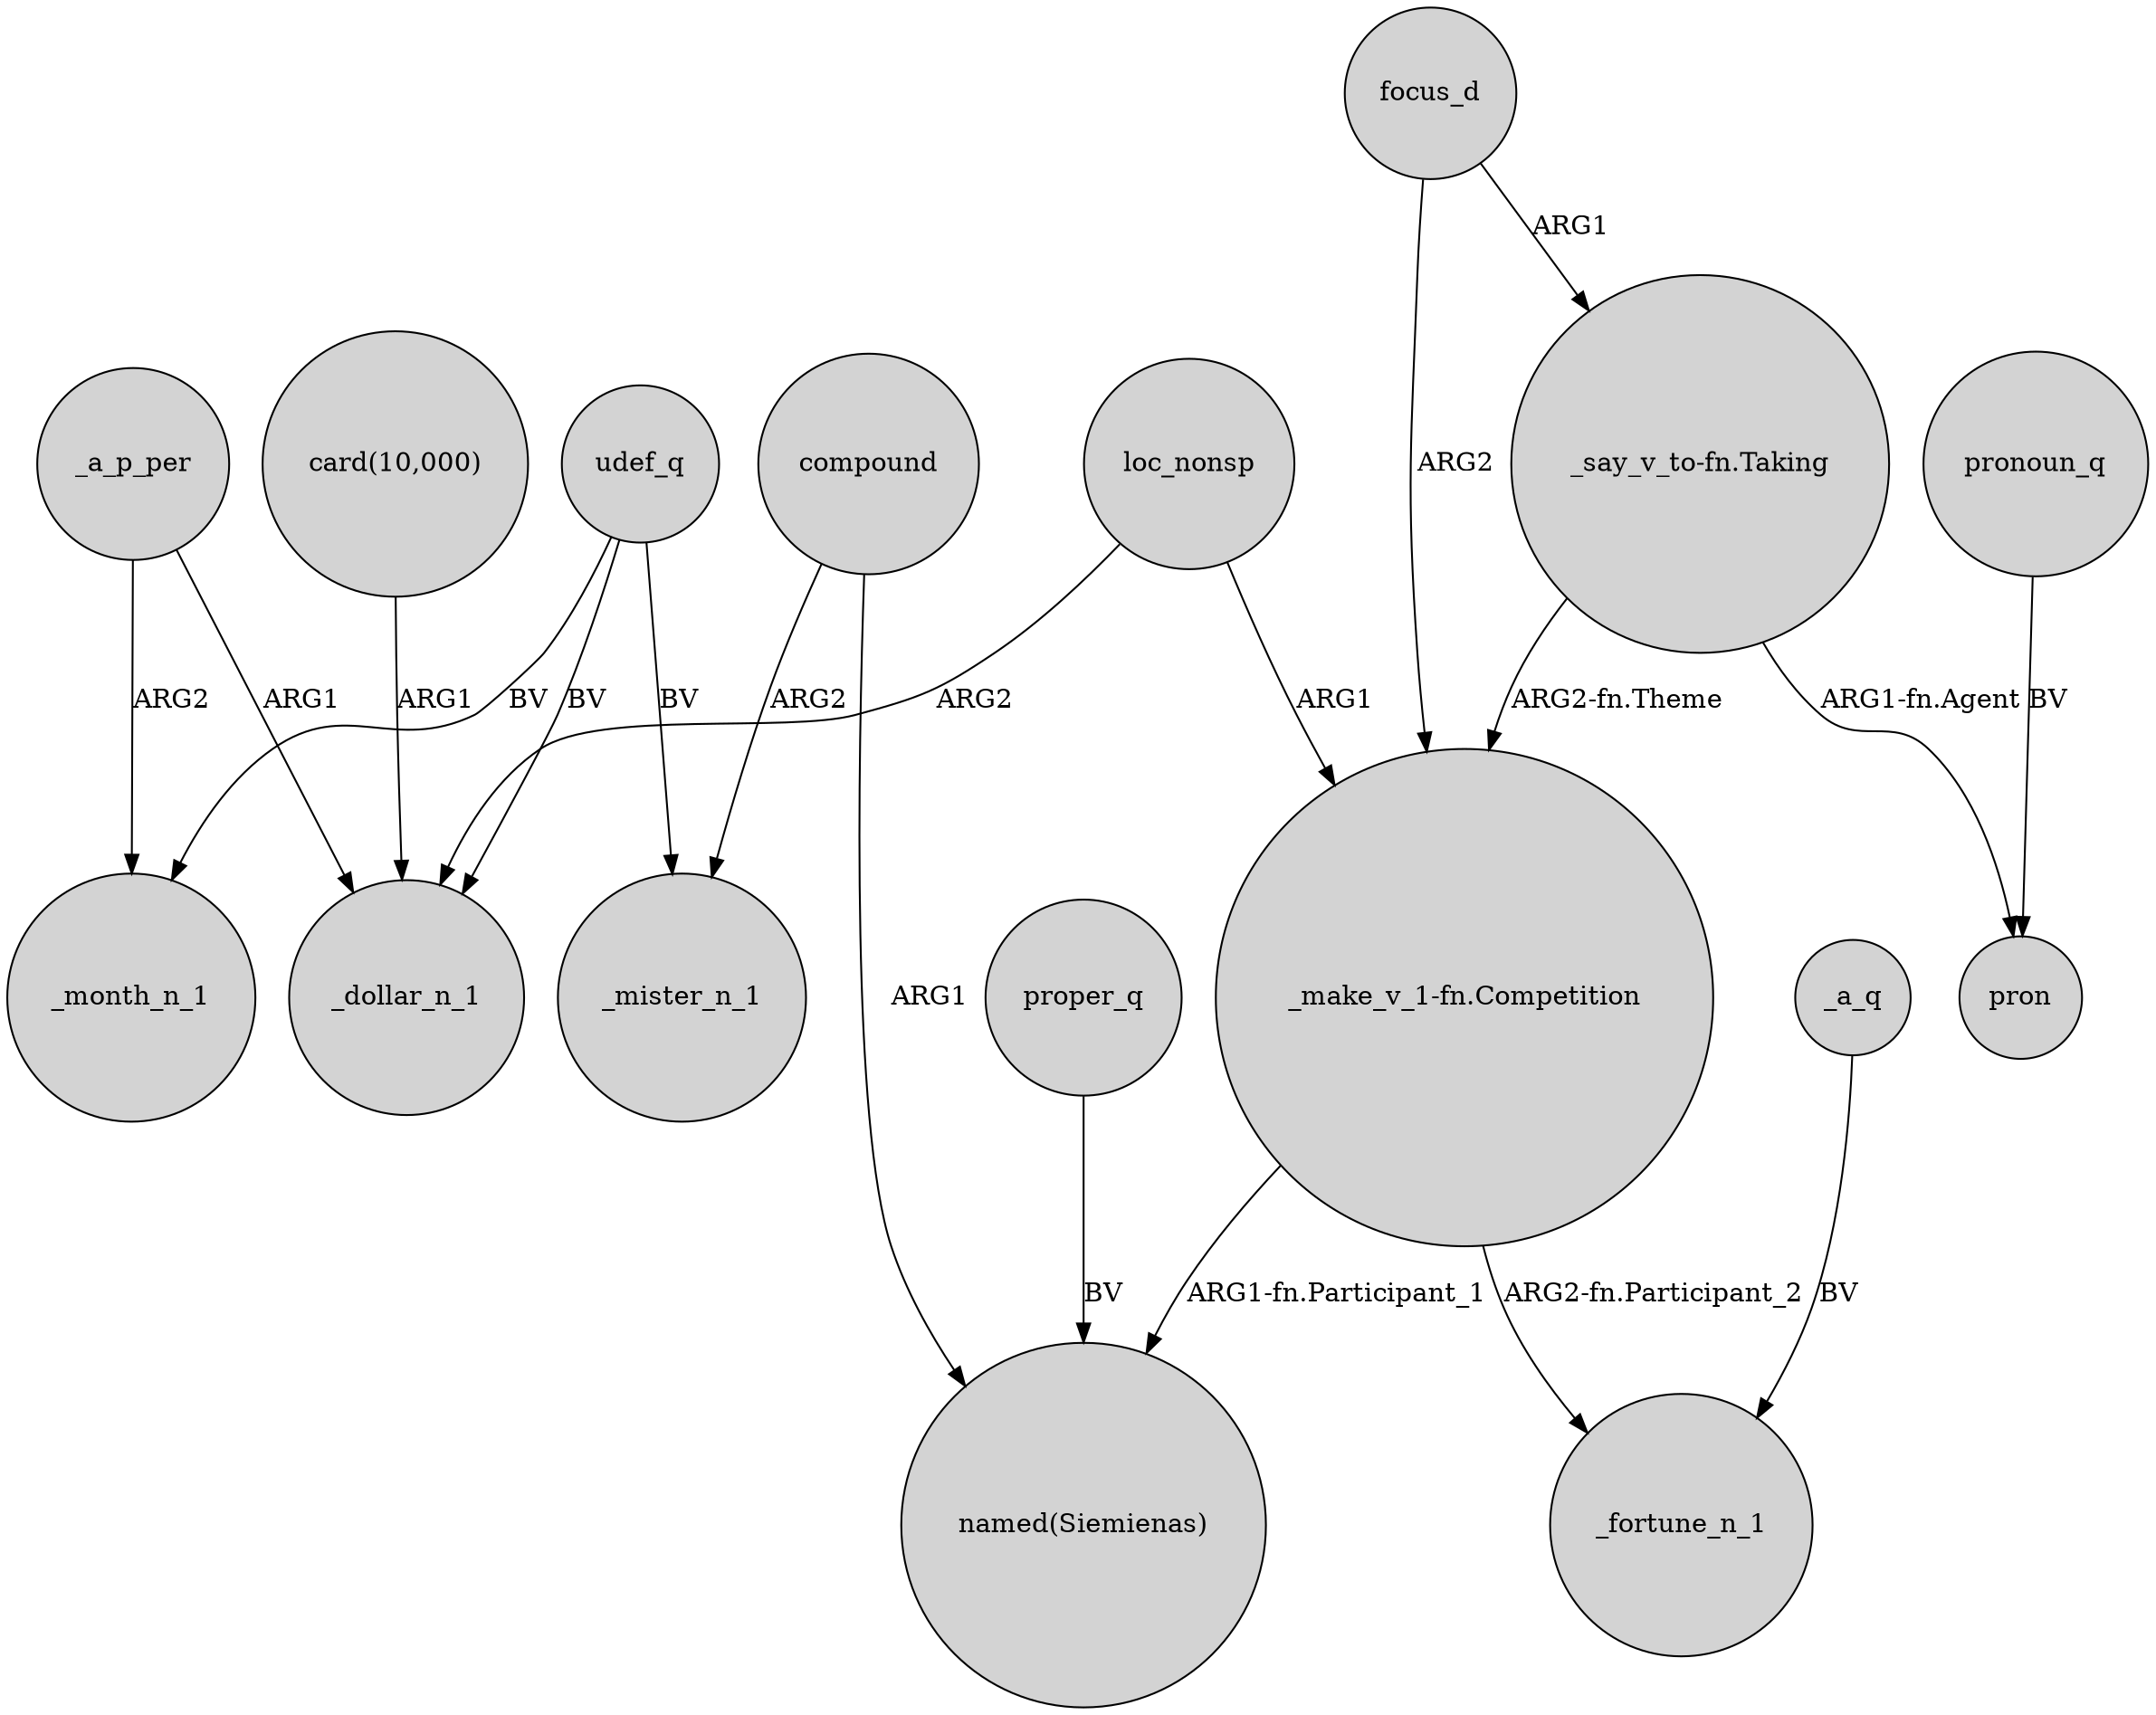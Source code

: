 digraph {
	node [shape=circle style=filled]
	udef_q -> _month_n_1 [label=BV]
	compound -> _mister_n_1 [label=ARG2]
	proper_q -> "named(Siemienas)" [label=BV]
	focus_d -> "_say_v_to-fn.Taking" [label=ARG1]
	loc_nonsp -> _dollar_n_1 [label=ARG2]
	"card(10,000)" -> _dollar_n_1 [label=ARG1]
	"_make_v_1-fn.Competition" -> "named(Siemienas)" [label="ARG1-fn.Participant_1"]
	udef_q -> _mister_n_1 [label=BV]
	"_say_v_to-fn.Taking" -> pron [label="ARG1-fn.Agent"]
	pronoun_q -> pron [label=BV]
	_a_q -> _fortune_n_1 [label=BV]
	_a_p_per -> _month_n_1 [label=ARG2]
	focus_d -> "_make_v_1-fn.Competition" [label=ARG2]
	udef_q -> _dollar_n_1 [label=BV]
	compound -> "named(Siemienas)" [label=ARG1]
	_a_p_per -> _dollar_n_1 [label=ARG1]
	"_say_v_to-fn.Taking" -> "_make_v_1-fn.Competition" [label="ARG2-fn.Theme"]
	"_make_v_1-fn.Competition" -> _fortune_n_1 [label="ARG2-fn.Participant_2"]
	loc_nonsp -> "_make_v_1-fn.Competition" [label=ARG1]
}
